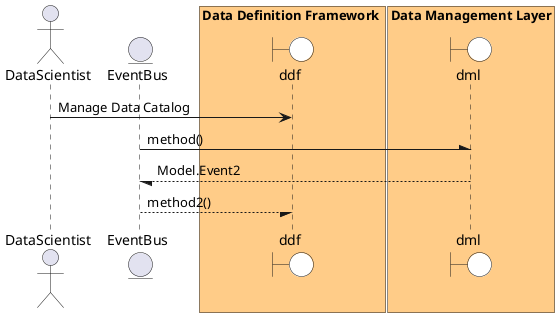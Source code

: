 @startuml

actor "DataScientist"


entity EventBus

box Data Definition Framework #ffcc88
    boundary ddf #white
end box



"DataScientist" -> ddf: Manage Data Catalog



box "Data Management Layer" #ffcc88
    boundary dml #white
end box
EventBus -\ dml: method()
dml --/ EventBus: Model.Event2

EventBus --/ ddf : method2()
@enduml
